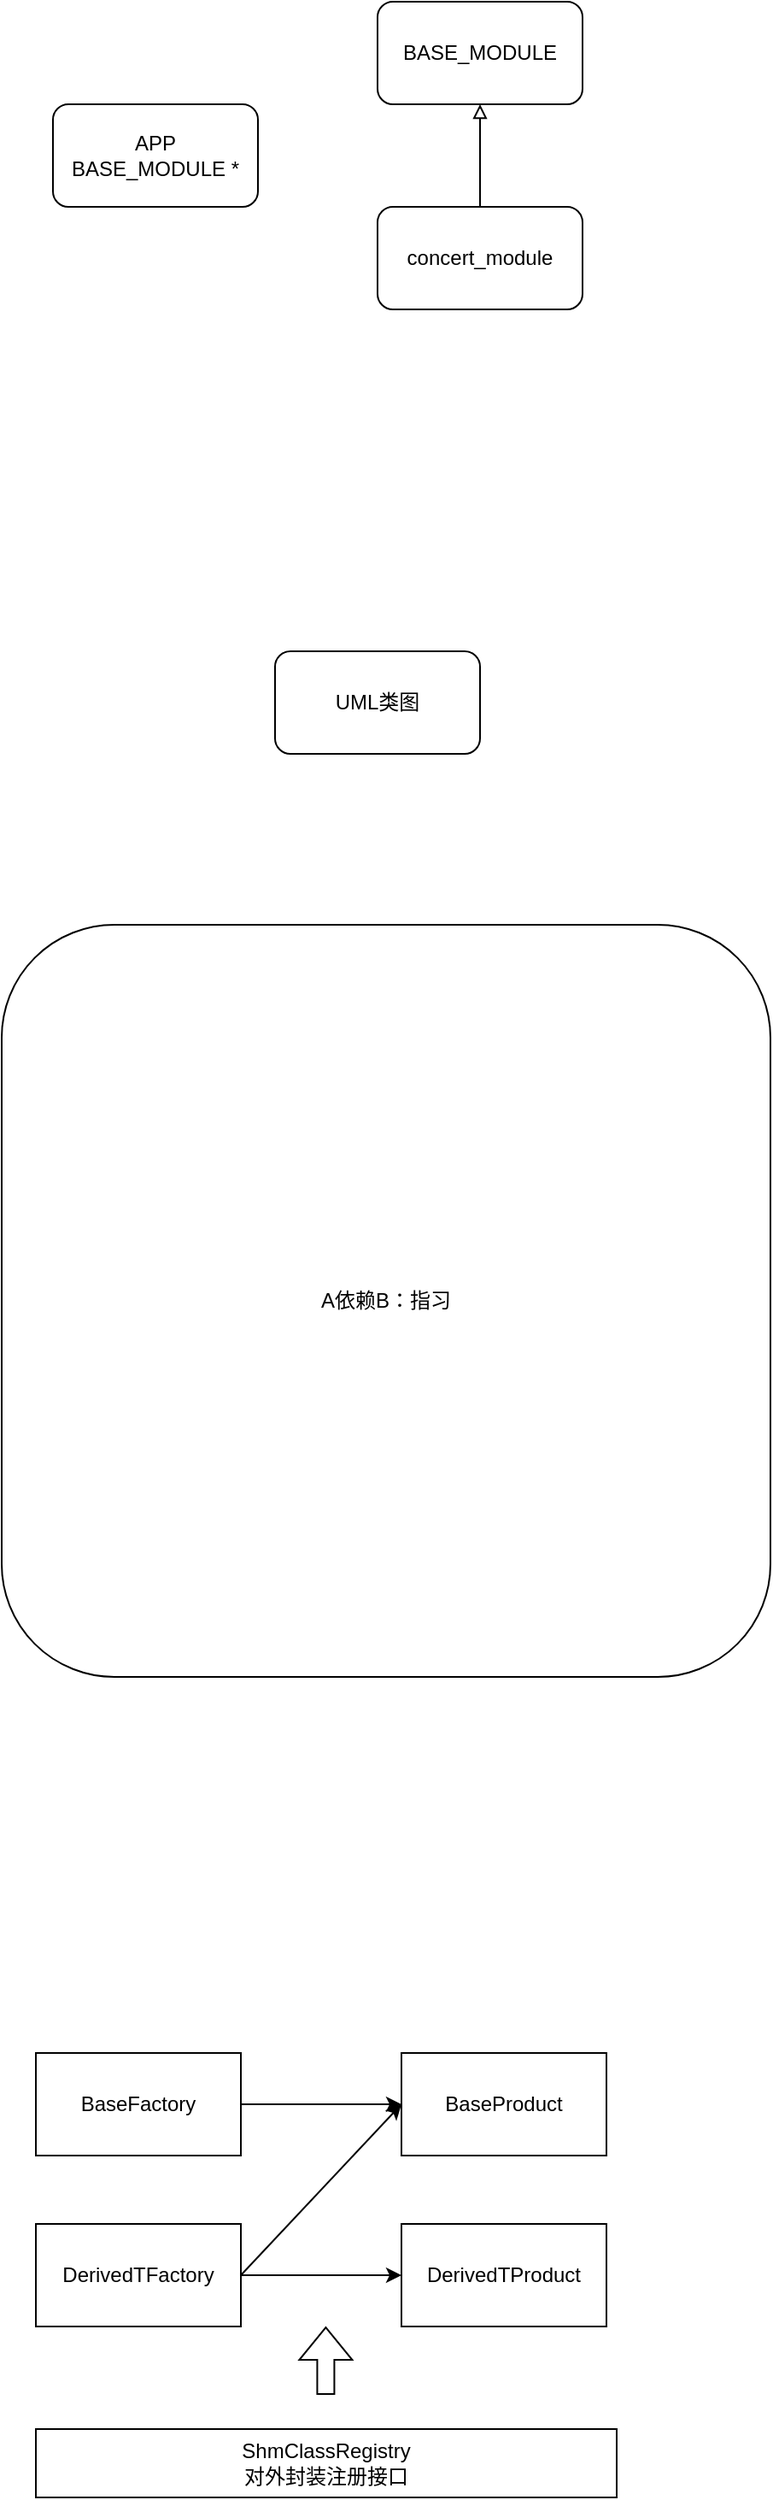 <mxfile version="27.2.0">
  <diagram name="第 1 页" id="_6kzVFMznL3E8IyjCOcU">
    <mxGraphModel dx="773" dy="619" grid="1" gridSize="10" guides="1" tooltips="1" connect="1" arrows="1" fold="1" page="1" pageScale="1" pageWidth="827" pageHeight="1169" math="0" shadow="0">
      <root>
        <mxCell id="0" />
        <mxCell id="1" parent="0" />
        <mxCell id="7lHmb0yyo1p0makkQXd7-1" value="UML类图" style="rounded=1;whiteSpace=wrap;html=1;" parent="1" vertex="1">
          <mxGeometry x="310" y="480" width="120" height="60" as="geometry" />
        </mxCell>
        <mxCell id="7lHmb0yyo1p0makkQXd7-2" value="A依赖B：指习" style="rounded=1;whiteSpace=wrap;html=1;" parent="1" vertex="1">
          <mxGeometry x="150" y="640" width="450" height="440" as="geometry" />
        </mxCell>
        <mxCell id="DI9j9ORarWR7xhhwM4pQ-1" value="APP&lt;div&gt;BASE_MODULE *&lt;/div&gt;" style="rounded=1;whiteSpace=wrap;html=1;" parent="1" vertex="1">
          <mxGeometry x="180" y="160" width="120" height="60" as="geometry" />
        </mxCell>
        <mxCell id="DI9j9ORarWR7xhhwM4pQ-2" value="BASE_MODULE" style="rounded=1;whiteSpace=wrap;html=1;" parent="1" vertex="1">
          <mxGeometry x="370" y="100" width="120" height="60" as="geometry" />
        </mxCell>
        <mxCell id="DI9j9ORarWR7xhhwM4pQ-3" value="concert_module" style="rounded=1;whiteSpace=wrap;html=1;" parent="1" vertex="1">
          <mxGeometry x="370" y="220" width="120" height="60" as="geometry" />
        </mxCell>
        <mxCell id="DI9j9ORarWR7xhhwM4pQ-4" value="" style="endArrow=block;html=1;rounded=0;entryX=0.5;entryY=1;entryDx=0;entryDy=0;exitX=0.5;exitY=0;exitDx=0;exitDy=0;endFill=0;" parent="1" source="DI9j9ORarWR7xhhwM4pQ-3" target="DI9j9ORarWR7xhhwM4pQ-2" edge="1">
          <mxGeometry width="50" height="50" relative="1" as="geometry">
            <mxPoint x="340" y="230" as="sourcePoint" />
            <mxPoint x="390" y="180" as="targetPoint" />
          </mxGeometry>
        </mxCell>
        <mxCell id="9cJMnUsZI7oObolmVBg_-9" value="" style="edgeStyle=orthogonalEdgeStyle;rounded=0;orthogonalLoop=1;jettySize=auto;html=1;" edge="1" parent="1" source="9cJMnUsZI7oObolmVBg_-1" target="9cJMnUsZI7oObolmVBg_-4">
          <mxGeometry relative="1" as="geometry" />
        </mxCell>
        <mxCell id="9cJMnUsZI7oObolmVBg_-1" value="BaseFactory" style="rounded=0;whiteSpace=wrap;html=1;" vertex="1" parent="1">
          <mxGeometry x="170" y="1300" width="120" height="60" as="geometry" />
        </mxCell>
        <mxCell id="9cJMnUsZI7oObolmVBg_-2" value="DerivedTFactory" style="rounded=0;whiteSpace=wrap;html=1;" vertex="1" parent="1">
          <mxGeometry x="170" y="1400" width="120" height="60" as="geometry" />
        </mxCell>
        <mxCell id="9cJMnUsZI7oObolmVBg_-3" value="DerivedTProduct" style="rounded=0;whiteSpace=wrap;html=1;" vertex="1" parent="1">
          <mxGeometry x="384" y="1400" width="120" height="60" as="geometry" />
        </mxCell>
        <mxCell id="9cJMnUsZI7oObolmVBg_-4" value="BaseProduct" style="rounded=0;whiteSpace=wrap;html=1;" vertex="1" parent="1">
          <mxGeometry x="384" y="1300" width="120" height="60" as="geometry" />
        </mxCell>
        <mxCell id="9cJMnUsZI7oObolmVBg_-5" value="ShmClassRegistry&lt;div&gt;对外封装注册接口&lt;/div&gt;" style="rounded=0;whiteSpace=wrap;html=1;" vertex="1" parent="1">
          <mxGeometry x="170" y="1520" width="340" height="40" as="geometry" />
        </mxCell>
        <mxCell id="9cJMnUsZI7oObolmVBg_-11" value="" style="endArrow=classic;html=1;rounded=0;entryX=0;entryY=0.5;entryDx=0;entryDy=0;exitX=1;exitY=0.5;exitDx=0;exitDy=0;" edge="1" parent="1" source="9cJMnUsZI7oObolmVBg_-2" target="9cJMnUsZI7oObolmVBg_-3">
          <mxGeometry width="50" height="50" relative="1" as="geometry">
            <mxPoint x="320" y="1450" as="sourcePoint" />
            <mxPoint x="370" y="1400" as="targetPoint" />
          </mxGeometry>
        </mxCell>
        <mxCell id="9cJMnUsZI7oObolmVBg_-12" value="" style="endArrow=classic;html=1;rounded=0;entryX=0;entryY=0.5;entryDx=0;entryDy=0;exitX=1;exitY=0.5;exitDx=0;exitDy=0;" edge="1" parent="1" source="9cJMnUsZI7oObolmVBg_-2" target="9cJMnUsZI7oObolmVBg_-4">
          <mxGeometry width="50" height="50" relative="1" as="geometry">
            <mxPoint x="330" y="1400" as="sourcePoint" />
            <mxPoint x="380" y="1330" as="targetPoint" />
          </mxGeometry>
        </mxCell>
        <mxCell id="9cJMnUsZI7oObolmVBg_-13" value="" style="shape=flexArrow;endArrow=classic;html=1;rounded=0;" edge="1" parent="1">
          <mxGeometry width="50" height="50" relative="1" as="geometry">
            <mxPoint x="339.71" y="1500" as="sourcePoint" />
            <mxPoint x="339.71" y="1460" as="targetPoint" />
          </mxGeometry>
        </mxCell>
      </root>
    </mxGraphModel>
  </diagram>
</mxfile>
